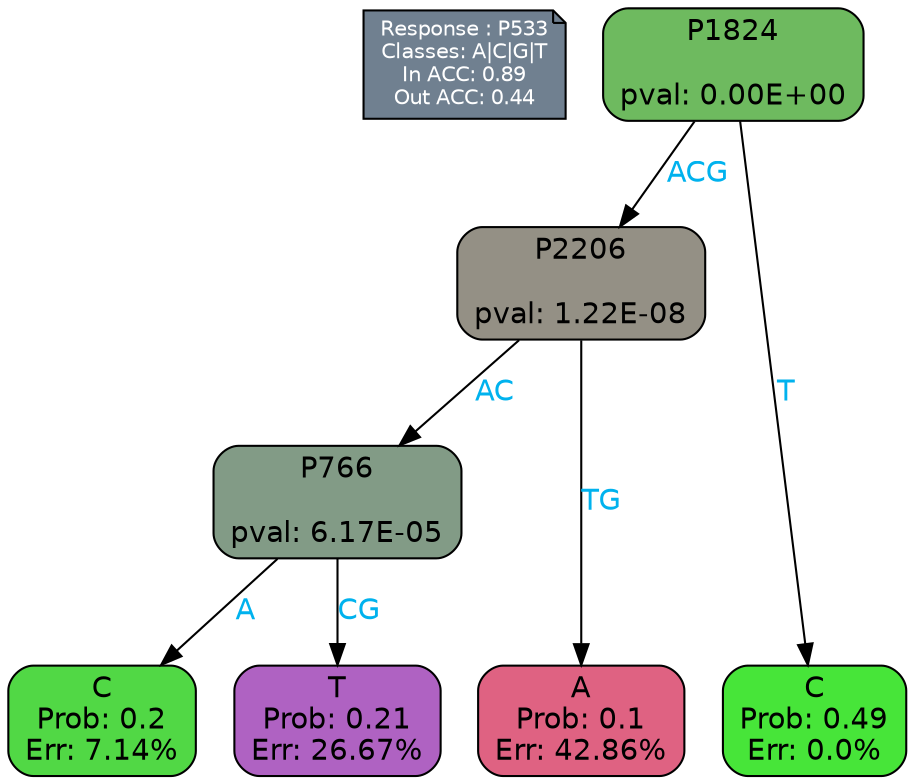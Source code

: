 digraph Tree {
node [shape=box, style="filled, rounded", color="black", fontname=helvetica] ;
graph [ranksep=equally, splines=polylines, bgcolor=transparent, dpi=600] ;
edge [fontname=helvetica] ;
LEGEND [label="Response : P533
Classes: A|C|G|T
In ACC: 0.89
Out ACC: 0.44
",shape=note,align=left,style=filled,fillcolor="slategray",fontcolor="white",fontsize=10];1 [label="P1824

pval: 0.00E+00", fillcolor="#6eba5f"] ;
2 [label="P2206

pval: 1.22E-08", fillcolor="#949085"] ;
3 [label="P766

pval: 6.17E-05", fillcolor="#829b86"] ;
4 [label="C
Prob: 0.2
Err: 7.14%", fillcolor="#51d845"] ;
5 [label="T
Prob: 0.21
Err: 26.67%", fillcolor="#af62c2"] ;
6 [label="A
Prob: 0.1
Err: 42.86%", fillcolor="#df6282"] ;
7 [label="C
Prob: 0.49
Err: 0.0%", fillcolor="#47e539"] ;
1 -> 2 [label="ACG",fontcolor=deepskyblue2] ;
1 -> 7 [label="T",fontcolor=deepskyblue2] ;
2 -> 3 [label="AC",fontcolor=deepskyblue2] ;
2 -> 6 [label="TG",fontcolor=deepskyblue2] ;
3 -> 4 [label="A",fontcolor=deepskyblue2] ;
3 -> 5 [label="CG",fontcolor=deepskyblue2] ;
{rank = same; 4;5;6;7;}{rank = same; LEGEND;1;}}